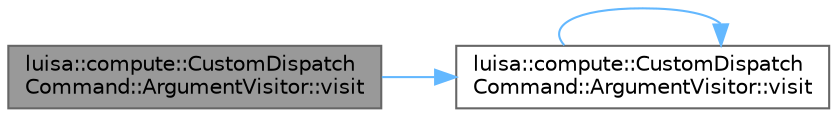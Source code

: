 digraph "luisa::compute::CustomDispatchCommand::ArgumentVisitor::visit"
{
 // LATEX_PDF_SIZE
  bgcolor="transparent";
  edge [fontname=Helvetica,fontsize=10,labelfontname=Helvetica,labelfontsize=10];
  node [fontname=Helvetica,fontsize=10,shape=box,height=0.2,width=0.4];
  rankdir="LR";
  Node1 [id="Node000001",label="luisa::compute::CustomDispatch\lCommand::ArgumentVisitor::visit",height=0.2,width=0.4,color="gray40", fillcolor="grey60", style="filled", fontcolor="black",tooltip=" "];
  Node1 -> Node2 [id="edge1_Node000001_Node000002",color="steelblue1",style="solid",tooltip=" "];
  Node2 [id="Node000002",label="luisa::compute::CustomDispatch\lCommand::ArgumentVisitor::visit",height=0.2,width=0.4,color="grey40", fillcolor="white", style="filled",URL="$classluisa_1_1compute_1_1_custom_dispatch_command_1_1_argument_visitor.html#ac2fd2ee9d7a2b893473f9fdc68b48c8a",tooltip=" "];
  Node2 -> Node2 [id="edge2_Node000002_Node000002",color="steelblue1",style="solid",tooltip=" "];
}
